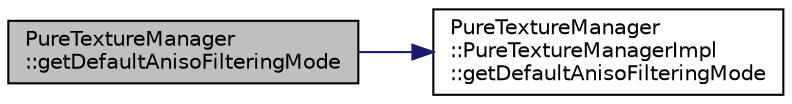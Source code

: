 digraph "PureTextureManager::getDefaultAnisoFilteringMode"
{
 // LATEX_PDF_SIZE
  edge [fontname="Helvetica",fontsize="10",labelfontname="Helvetica",labelfontsize="10"];
  node [fontname="Helvetica",fontsize="10",shape=record];
  rankdir="LR";
  Node1 [label="PureTextureManager\l::getDefaultAnisoFilteringMode",height=0.2,width=0.4,color="black", fillcolor="grey75", style="filled", fontcolor="black",tooltip="Gets the default anisotropic filtering level."];
  Node1 -> Node2 [color="midnightblue",fontsize="10",style="solid",fontname="Helvetica"];
  Node2 [label="PureTextureManager\l::PureTextureManagerImpl\l::getDefaultAnisoFilteringMode",height=0.2,width=0.4,color="black", fillcolor="white", style="filled",URL="$class_pure_texture_manager_1_1_pure_texture_manager_impl.html#a42997acbbf4bc6cb3abb1b2d90735aa3",tooltip=" "];
}
